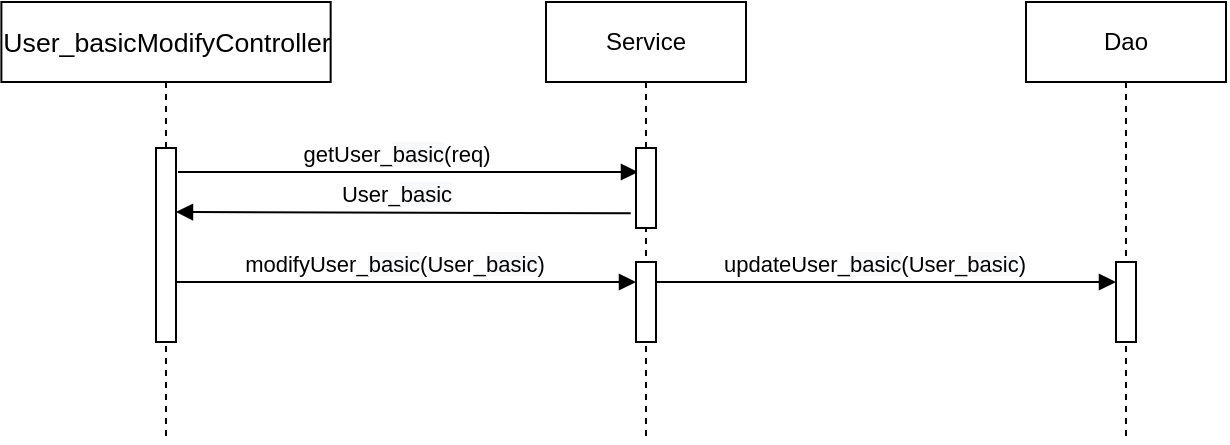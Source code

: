 <mxfile version="13.2.6"><diagram id="BXBeuUN2lcnYVwhaQnw3" name="Page-1"><mxGraphModel dx="514" dy="259" grid="1" gridSize="10" guides="1" tooltips="1" connect="1" arrows="1" fold="1" page="1" pageScale="1" pageWidth="827" pageHeight="1169" math="0" shadow="0"><root><mxCell id="0"/><mxCell id="1" parent="0"/><mxCell id="xB0490SuzeO4Boz1weCB-1" value="Dao" style="shape=umlLifeline;perimeter=lifelinePerimeter;whiteSpace=wrap;html=1;container=1;collapsible=0;recursiveResize=0;outlineConnect=0;" vertex="1" parent="1"><mxGeometry x="604" y="80" width="100" height="220" as="geometry"/></mxCell><mxCell id="xB0490SuzeO4Boz1weCB-2" value="" style="html=1;points=[];perimeter=orthogonalPerimeter;" vertex="1" parent="xB0490SuzeO4Boz1weCB-1"><mxGeometry x="45" y="130" width="10" height="40" as="geometry"/></mxCell><mxCell id="xB0490SuzeO4Boz1weCB-3" value="Service" style="shape=umlLifeline;perimeter=lifelinePerimeter;whiteSpace=wrap;html=1;container=1;collapsible=0;recursiveResize=0;outlineConnect=0;" vertex="1" parent="1"><mxGeometry x="364" y="80" width="100" height="220" as="geometry"/></mxCell><mxCell id="xB0490SuzeO4Boz1weCB-4" value="" style="html=1;points=[];perimeter=orthogonalPerimeter;" vertex="1" parent="xB0490SuzeO4Boz1weCB-3"><mxGeometry x="45" y="130" width="10" height="40" as="geometry"/></mxCell><mxCell id="xB0490SuzeO4Boz1weCB-5" value="&lt;span style=&quot;font-size: 10pt ; font-family: &amp;#34;arial&amp;#34;&quot;&gt;User_basicModifyController&lt;/span&gt;" style="shape=umlLifeline;perimeter=lifelinePerimeter;whiteSpace=wrap;html=1;container=1;collapsible=0;recursiveResize=0;outlineConnect=0;" vertex="1" parent="1"><mxGeometry x="91.69" y="80" width="164.63" height="220" as="geometry"/></mxCell><mxCell id="xB0490SuzeO4Boz1weCB-6" value="" style="html=1;points=[];perimeter=orthogonalPerimeter;" vertex="1" parent="1"><mxGeometry x="169" y="153" width="10" height="97" as="geometry"/></mxCell><mxCell id="xB0490SuzeO4Boz1weCB-7" value="&lt;font style=&quot;font-size: 11px&quot;&gt;getUser_&lt;span style=&quot;font-family: &amp;#34;arial&amp;#34; ; background-color: rgb(248 , 249 , 250)&quot;&gt;basic&lt;/span&gt;(req)&lt;/font&gt;" style="html=1;verticalAlign=bottom;endArrow=block;" edge="1" parent="1"><mxGeometry x="-0.058" width="80" relative="1" as="geometry"><mxPoint x="180" y="165" as="sourcePoint"/><mxPoint x="410" y="165" as="targetPoint"/><mxPoint as="offset"/></mxGeometry></mxCell><mxCell id="xB0490SuzeO4Boz1weCB-9" value="" style="html=1;points=[];perimeter=orthogonalPerimeter;" vertex="1" parent="1"><mxGeometry x="409" y="153" width="10" height="40" as="geometry"/></mxCell><mxCell id="xB0490SuzeO4Boz1weCB-11" value="&lt;font style=&quot;font-size: 11px&quot;&gt;updateUser_&lt;span style=&quot;font-family: &amp;#34;arial&amp;#34; ; background-color: rgb(248 , 249 , 250)&quot;&gt;basic&lt;/span&gt;(User_&lt;span style=&quot;font-family: &amp;#34;arial&amp;#34; ; background-color: rgb(248 , 249 , 250)&quot;&gt;basic&lt;/span&gt;)&lt;/font&gt;" style="html=1;verticalAlign=bottom;endArrow=block;" edge="1" parent="1"><mxGeometry x="-0.058" width="80" relative="1" as="geometry"><mxPoint x="419" y="220" as="sourcePoint"/><mxPoint x="649" y="220" as="targetPoint"/><mxPoint as="offset"/></mxGeometry></mxCell><mxCell id="xB0490SuzeO4Boz1weCB-17" value="&lt;font style=&quot;font-size: 11px&quot;&gt;User_&lt;span style=&quot;font-family: &amp;#34;arial&amp;#34; ; background-color: rgb(248 , 249 , 250)&quot;&gt;basic&lt;/span&gt;&lt;/font&gt;" style="html=1;verticalAlign=bottom;endArrow=block;exitX=-0.162;exitY=0.94;exitDx=0;exitDy=0;exitPerimeter=0;" edge="1" parent="1"><mxGeometry x="0.033" width="80" relative="1" as="geometry"><mxPoint x="406.38" y="185.6" as="sourcePoint"/><mxPoint x="179.0" y="185.0" as="targetPoint"/><mxPoint as="offset"/></mxGeometry></mxCell><mxCell id="xB0490SuzeO4Boz1weCB-18" value="&lt;font style=&quot;font-size: 11px&quot;&gt;modifyUser_&lt;span style=&quot;font-family: &amp;#34;arial&amp;#34; ; background-color: rgb(248 , 249 , 250)&quot;&gt;basic&lt;/span&gt;(User_&lt;span style=&quot;font-family: &amp;#34;arial&amp;#34; ; background-color: rgb(248 , 249 , 250)&quot;&gt;basic&lt;/span&gt;)&lt;/font&gt;" style="html=1;verticalAlign=bottom;endArrow=block;" edge="1" parent="1"><mxGeometry x="-0.058" width="80" relative="1" as="geometry"><mxPoint x="179" y="220" as="sourcePoint"/><mxPoint x="409" y="220" as="targetPoint"/><mxPoint as="offset"/></mxGeometry></mxCell></root></mxGraphModel></diagram></mxfile>